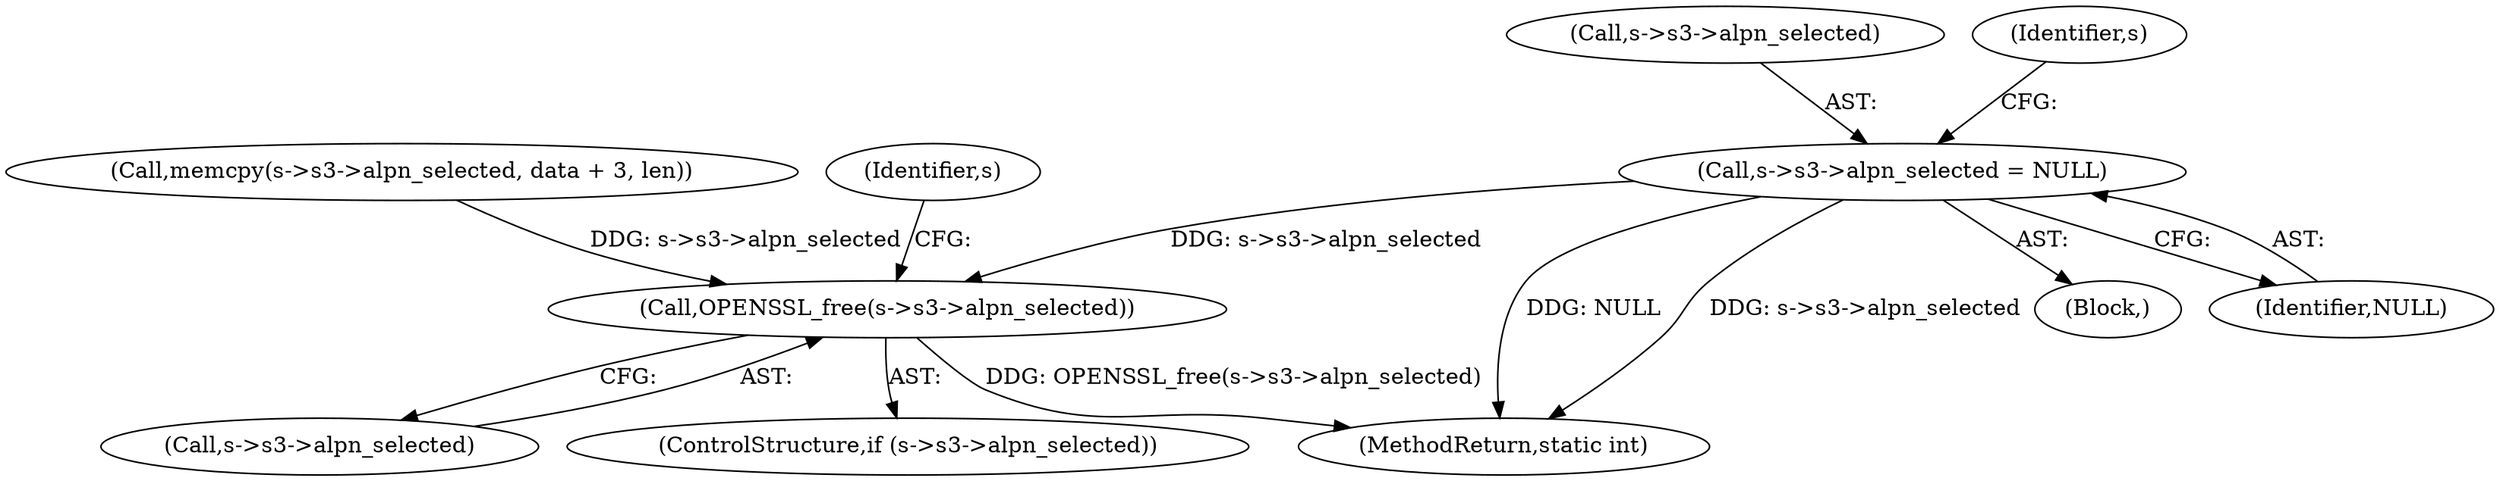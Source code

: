 digraph "0_openssl_a004e72b95835136d3f1ea90517f706c24c03da7_4@pointer" {
"1000161" [label="(Call,s->s3->alpn_selected = NULL)"];
"1000759" [label="(Call,OPENSSL_free(s->s3->alpn_selected))"];
"1000161" [label="(Call,s->s3->alpn_selected = NULL)"];
"1000759" [label="(Call,OPENSSL_free(s->s3->alpn_selected))"];
"1000760" [label="(Call,s->s3->alpn_selected)"];
"1000787" [label="(Call,memcpy(s->s3->alpn_selected, data + 3, len))"];
"1000995" [label="(MethodReturn,static int)"];
"1000154" [label="(Block,)"];
"1000162" [label="(Call,s->s3->alpn_selected)"];
"1000167" [label="(Identifier,NULL)"];
"1000753" [label="(ControlStructure,if (s->s3->alpn_selected))"];
"1000768" [label="(Identifier,s)"];
"1000170" [label="(Identifier,s)"];
"1000161" -> "1000154"  [label="AST: "];
"1000161" -> "1000167"  [label="CFG: "];
"1000162" -> "1000161"  [label="AST: "];
"1000167" -> "1000161"  [label="AST: "];
"1000170" -> "1000161"  [label="CFG: "];
"1000161" -> "1000995"  [label="DDG: NULL"];
"1000161" -> "1000995"  [label="DDG: s->s3->alpn_selected"];
"1000161" -> "1000759"  [label="DDG: s->s3->alpn_selected"];
"1000759" -> "1000753"  [label="AST: "];
"1000759" -> "1000760"  [label="CFG: "];
"1000760" -> "1000759"  [label="AST: "];
"1000768" -> "1000759"  [label="CFG: "];
"1000759" -> "1000995"  [label="DDG: OPENSSL_free(s->s3->alpn_selected)"];
"1000787" -> "1000759"  [label="DDG: s->s3->alpn_selected"];
}
